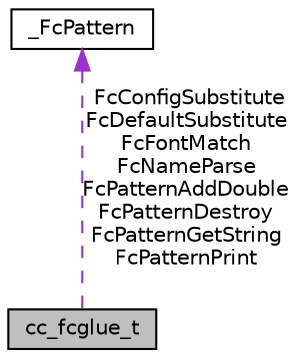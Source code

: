 digraph "cc_fcglue_t"
{
 // LATEX_PDF_SIZE
  edge [fontname="Helvetica",fontsize="10",labelfontname="Helvetica",labelfontsize="10"];
  node [fontname="Helvetica",fontsize="10",shape=record];
  Node1 [label="cc_fcglue_t",height=0.2,width=0.4,color="black", fillcolor="grey75", style="filled", fontcolor="black",tooltip=" "];
  Node2 -> Node1 [dir="back",color="darkorchid3",fontsize="10",style="dashed",label=" FcConfigSubstitute\nFcDefaultSubstitute\nFcFontMatch\nFcNameParse\nFcPatternAddDouble\nFcPatternDestroy\nFcPatternGetString\nFcPatternPrint" ,fontname="Helvetica"];
  Node2 [label="_FcPattern",height=0.2,width=0.4,color="black", fillcolor="white", style="filled",URL="$struct__FcPattern.html",tooltip=" "];
}
